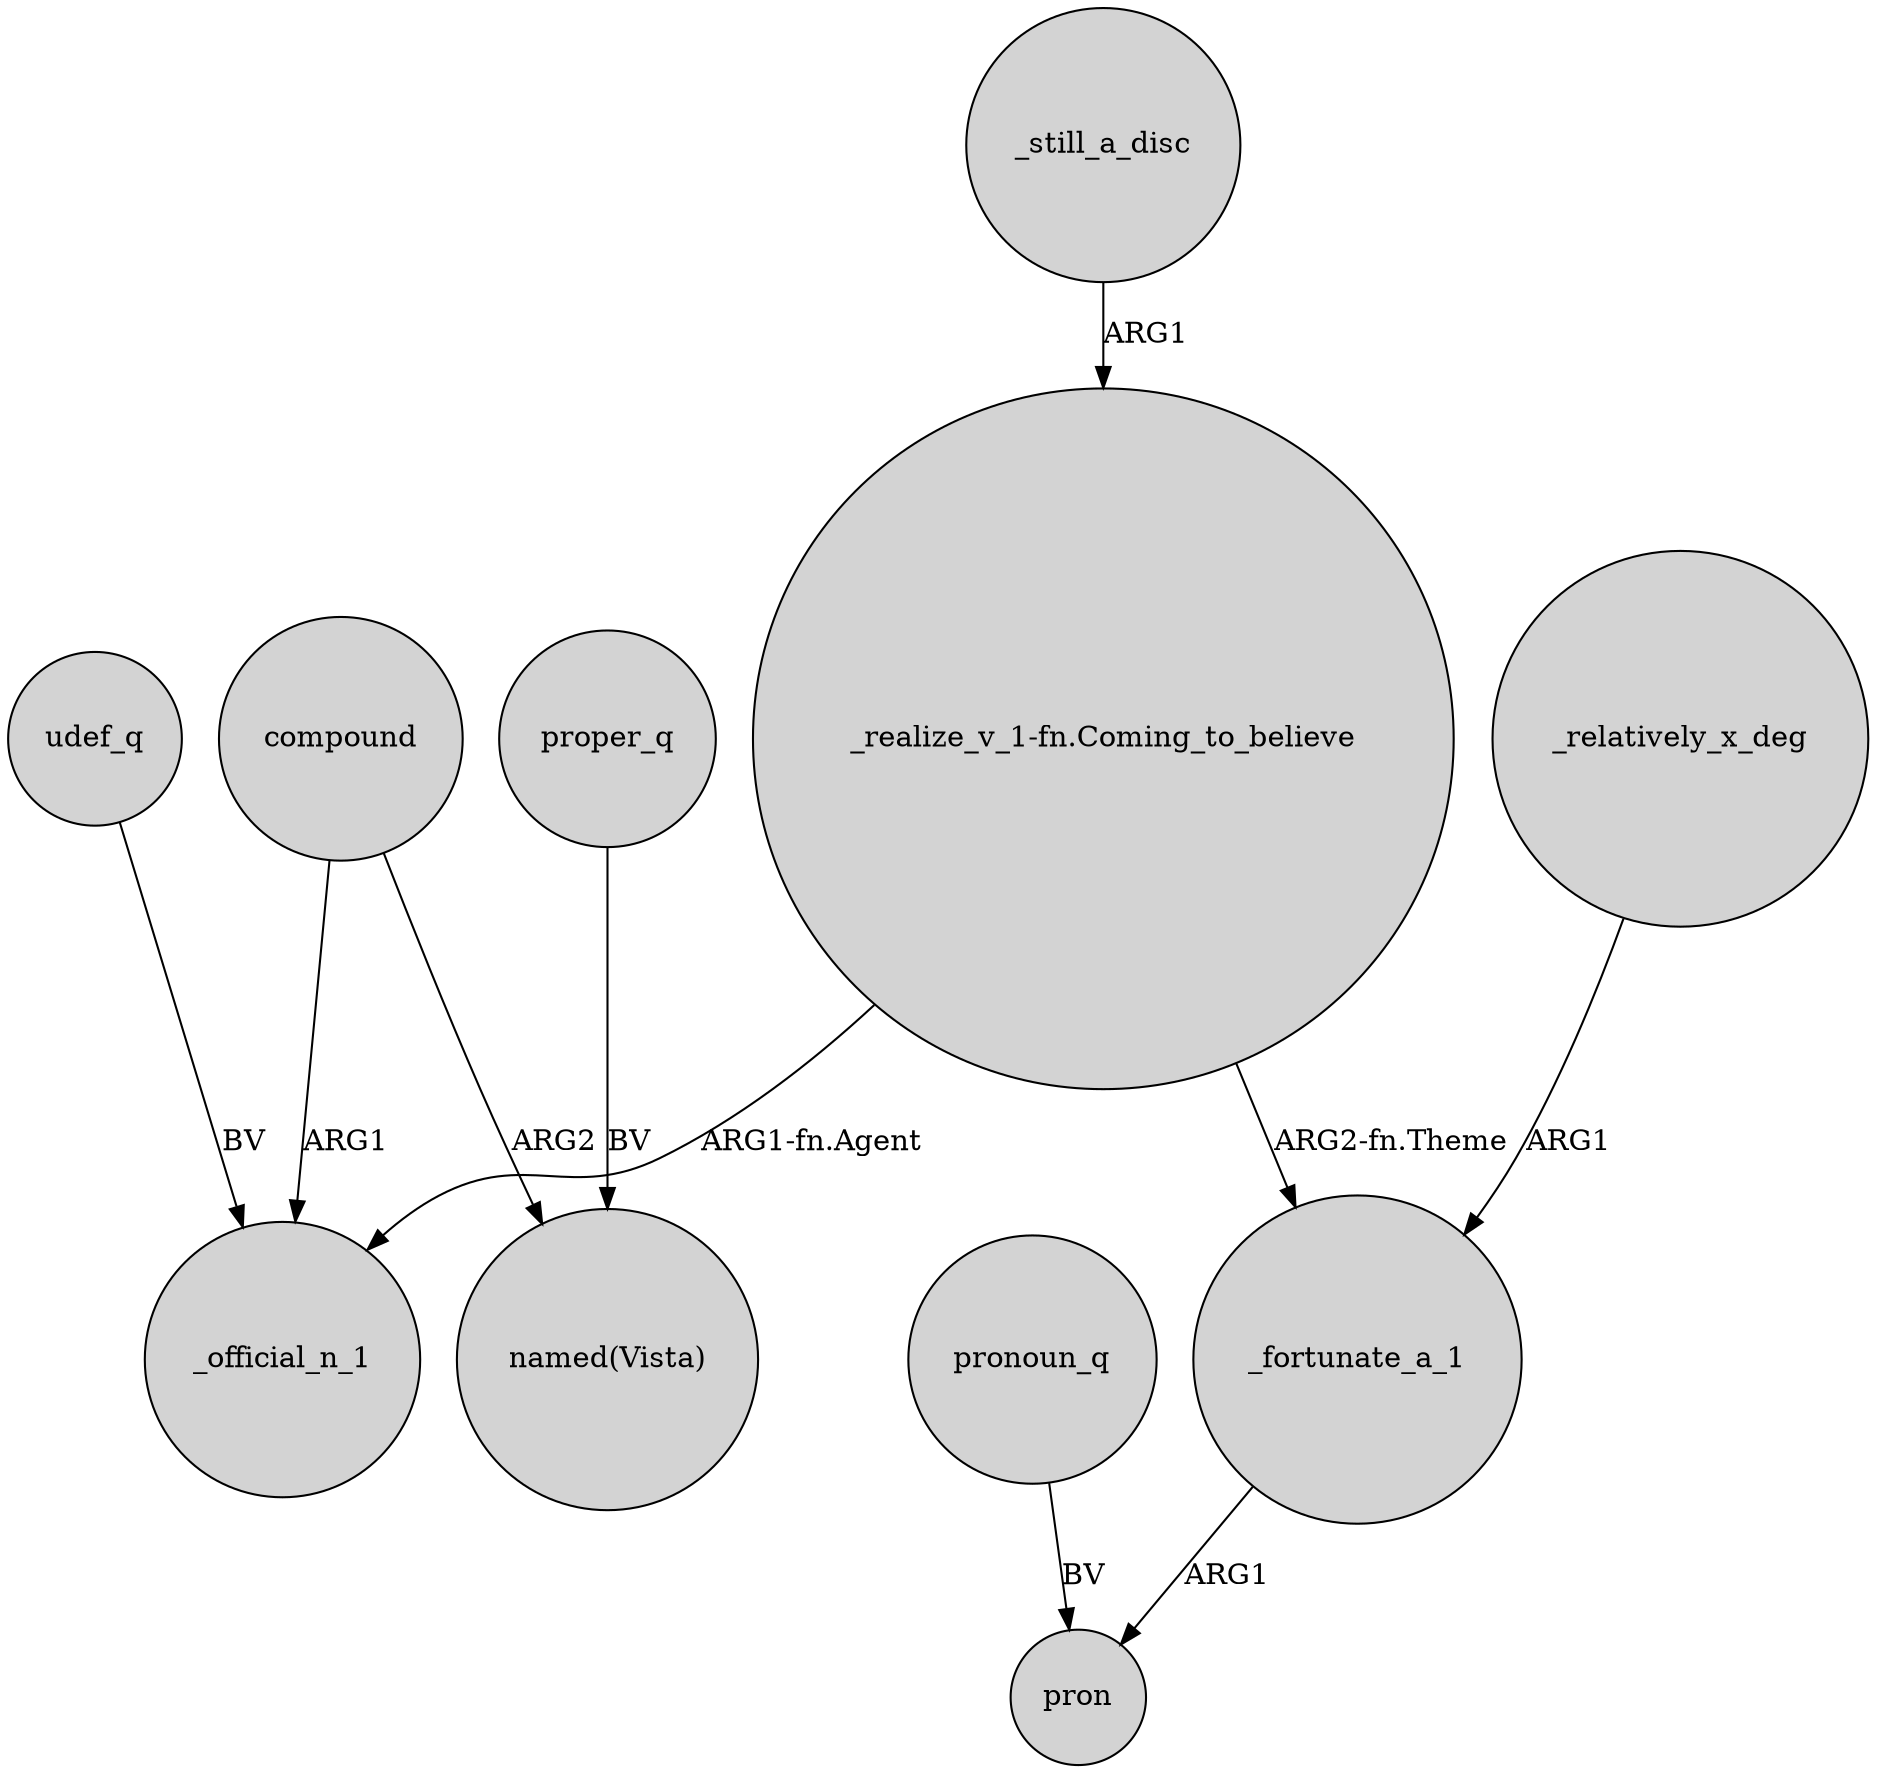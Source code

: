 digraph {
	node [shape=circle style=filled]
	compound -> _official_n_1 [label=ARG1]
	_fortunate_a_1 -> pron [label=ARG1]
	udef_q -> _official_n_1 [label=BV]
	_still_a_disc -> "_realize_v_1-fn.Coming_to_believe" [label=ARG1]
	"_realize_v_1-fn.Coming_to_believe" -> _official_n_1 [label="ARG1-fn.Agent"]
	compound -> "named(Vista)" [label=ARG2]
	proper_q -> "named(Vista)" [label=BV]
	"_realize_v_1-fn.Coming_to_believe" -> _fortunate_a_1 [label="ARG2-fn.Theme"]
	_relatively_x_deg -> _fortunate_a_1 [label=ARG1]
	pronoun_q -> pron [label=BV]
}
